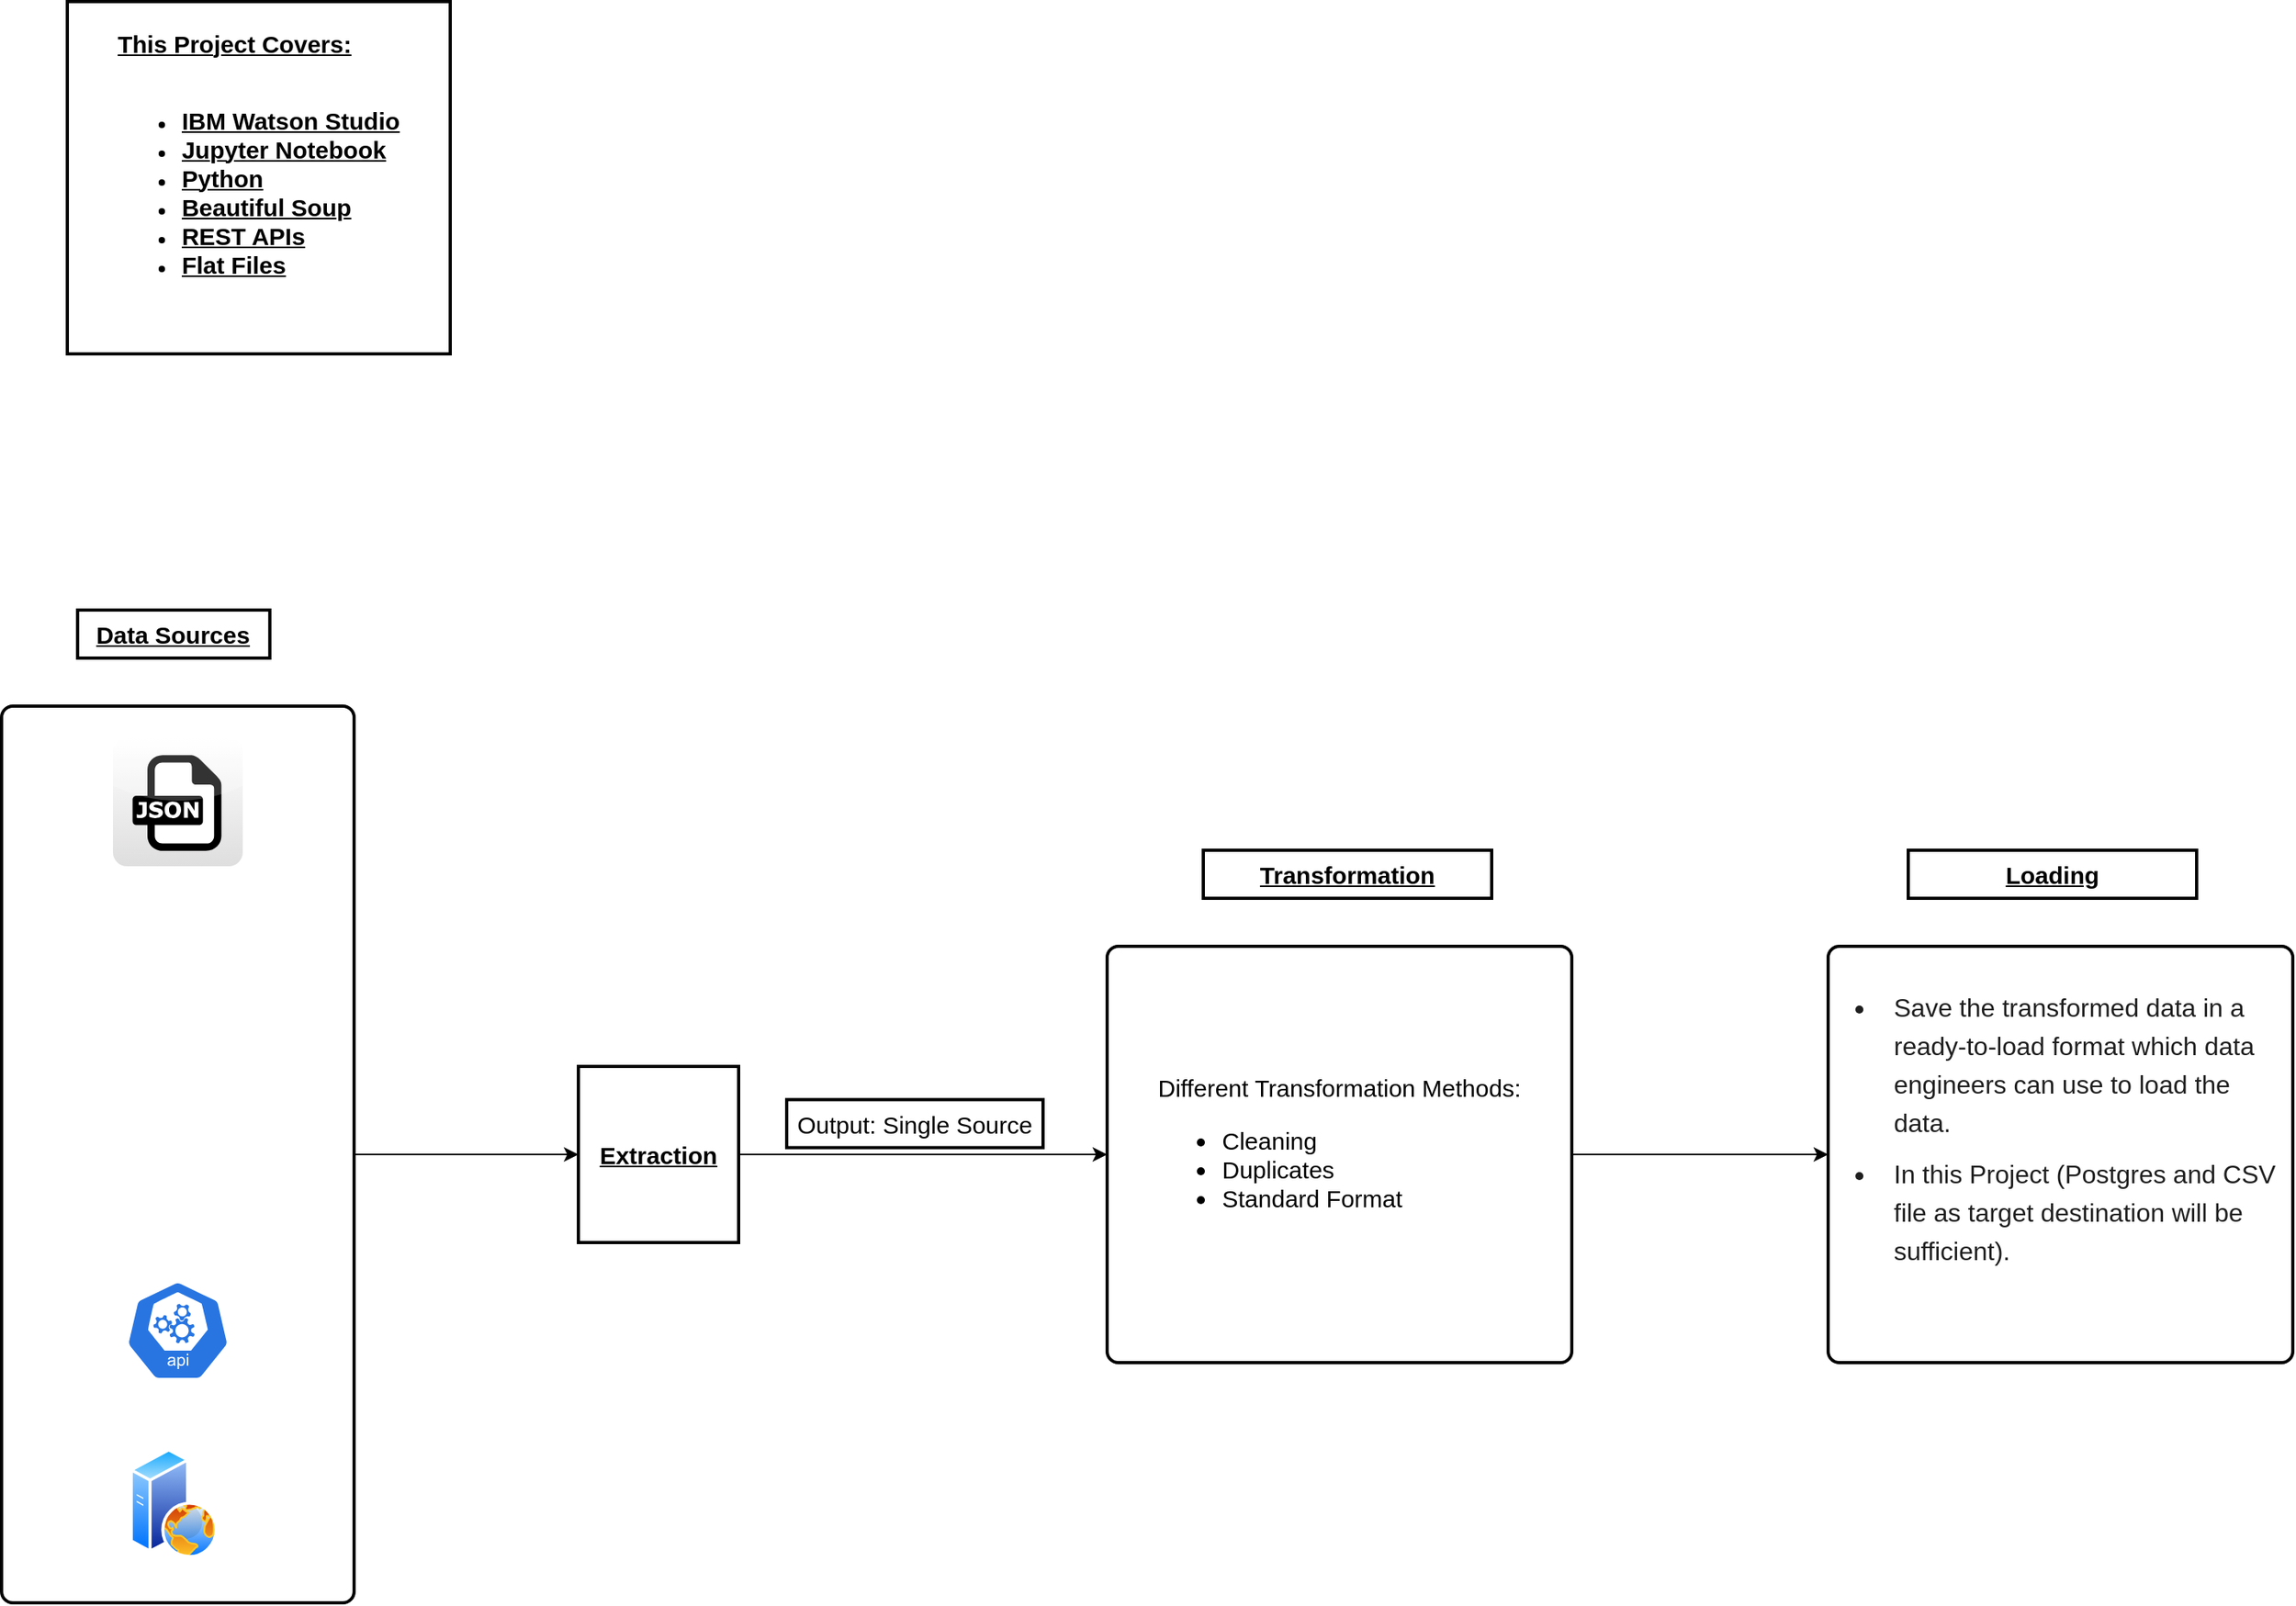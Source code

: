 <mxfile version="20.2.8" type="device"><diagram id="h4p7a0utPRNhT6nUnkYN" name="Page-1"><mxGraphModel dx="850" dy="1687" grid="1" gridSize="10" guides="1" tooltips="1" connect="1" arrows="1" fold="1" page="1" pageScale="1" pageWidth="827" pageHeight="1169" math="0" shadow="0"><root><mxCell id="0"/><mxCell id="1" parent="0"/><mxCell id="mRRkQDgBJ24AUvvJzG6S-17" style="edgeStyle=orthogonalEdgeStyle;rounded=0;orthogonalLoop=1;jettySize=auto;html=1;exitX=1;exitY=0.5;exitDx=0;exitDy=0;fontSize=15;" edge="1" parent="1" source="mRRkQDgBJ24AUvvJzG6S-2" target="mRRkQDgBJ24AUvvJzG6S-12"><mxGeometry relative="1" as="geometry"/></mxCell><mxCell id="mRRkQDgBJ24AUvvJzG6S-2" value="" style="rounded=1;whiteSpace=wrap;html=1;absoluteArcSize=1;arcSize=14;strokeWidth=2;" vertex="1" parent="1"><mxGeometry x="40" y="100" width="220" height="560" as="geometry"/></mxCell><mxCell id="mRRkQDgBJ24AUvvJzG6S-3" value="&lt;b&gt;&lt;font style=&quot;font-size: 15px;&quot;&gt;&lt;u&gt;Data Sources&lt;/u&gt;&lt;/font&gt;&lt;/b&gt;" style="text;html=1;strokeColor=default;fillColor=default;align=center;verticalAlign=middle;whiteSpace=wrap;rounded=0;strokeWidth=2;" vertex="1" parent="1"><mxGeometry x="87.4" y="40" width="120" height="30" as="geometry"/></mxCell><mxCell id="mRRkQDgBJ24AUvvJzG6S-4" value="" style="dashed=0;outlineConnect=0;html=1;align=center;labelPosition=center;verticalLabelPosition=bottom;verticalAlign=top;shape=mxgraph.webicons.json;gradientColor=#DFDEDE;strokeColor=default;strokeWidth=2;fontSize=15;" vertex="1" parent="1"><mxGeometry x="109.5" y="120" width="81" height="80" as="geometry"/></mxCell><mxCell id="mRRkQDgBJ24AUvvJzG6S-5" value="" style="shape=image;html=1;verticalAlign=top;verticalLabelPosition=bottom;labelBackgroundColor=#ffffff;imageAspect=0;aspect=fixed;image=https://cdn1.iconfinder.com/data/icons/bootstrap-vol-3/16/filetype-csv-128.png;strokeColor=default;strokeWidth=2;fontSize=15;fillColor=default;" vertex="1" parent="1"><mxGeometry x="120" y="240" width="60" height="60" as="geometry"/></mxCell><mxCell id="mRRkQDgBJ24AUvvJzG6S-6" value="" style="shape=image;html=1;verticalAlign=top;verticalLabelPosition=bottom;labelBackgroundColor=#ffffff;imageAspect=0;aspect=fixed;image=https://cdn1.iconfinder.com/data/icons/bootstrap-vol-3/16/filetype-xml-128.png;strokeColor=default;strokeWidth=2;fontSize=15;fillColor=default;" vertex="1" parent="1"><mxGeometry x="115.75" y="345.75" width="68.5" height="68.5" as="geometry"/></mxCell><mxCell id="mRRkQDgBJ24AUvvJzG6S-7" value="" style="sketch=0;html=1;dashed=0;whitespace=wrap;fillColor=#2875E2;strokeColor=#ffffff;points=[[0.005,0.63,0],[0.1,0.2,0],[0.9,0.2,0],[0.5,0,0],[0.995,0.63,0],[0.72,0.99,0],[0.5,1,0],[0.28,0.99,0]];shape=mxgraph.kubernetes.icon;prIcon=api;strokeWidth=2;fontSize=15;" vertex="1" parent="1"><mxGeometry x="117.5" y="450" width="65" height="80" as="geometry"/></mxCell><mxCell id="mRRkQDgBJ24AUvvJzG6S-8" value="" style="aspect=fixed;perimeter=ellipsePerimeter;html=1;align=center;shadow=0;dashed=0;spacingTop=3;image;image=img/lib/active_directory/web_server.svg;strokeColor=default;strokeWidth=2;fontSize=15;fillColor=default;" vertex="1" parent="1"><mxGeometry x="120" y="563.5" width="54.8" height="68.5" as="geometry"/></mxCell><mxCell id="mRRkQDgBJ24AUvvJzG6S-21" style="edgeStyle=orthogonalEdgeStyle;rounded=0;orthogonalLoop=1;jettySize=auto;html=1;exitX=1;exitY=0.5;exitDx=0;exitDy=0;entryX=0;entryY=0.5;entryDx=0;entryDy=0;fontSize=15;" edge="1" parent="1" source="mRRkQDgBJ24AUvvJzG6S-9" target="mRRkQDgBJ24AUvvJzG6S-19"><mxGeometry relative="1" as="geometry"/></mxCell><mxCell id="mRRkQDgBJ24AUvvJzG6S-9" value="Different Transformation Methods:&lt;br&gt;&lt;ul&gt;&lt;li style=&quot;text-align: left;&quot;&gt;Cleaning&lt;/li&gt;&lt;li style=&quot;text-align: left;&quot;&gt;Duplicates&lt;/li&gt;&lt;li style=&quot;text-align: left;&quot;&gt;Standard Format&lt;/li&gt;&lt;/ul&gt;" style="rounded=1;whiteSpace=wrap;html=1;absoluteArcSize=1;arcSize=14;strokeWidth=2;strokeColor=default;fontSize=15;fillColor=default;" vertex="1" parent="1"><mxGeometry x="730" y="250" width="290" height="260" as="geometry"/></mxCell><mxCell id="mRRkQDgBJ24AUvvJzG6S-10" value="&lt;b&gt;&lt;font style=&quot;font-size: 15px;&quot;&gt;&lt;u&gt;Transformation&lt;/u&gt;&lt;/font&gt;&lt;/b&gt;" style="text;html=1;strokeColor=default;fillColor=default;align=center;verticalAlign=middle;whiteSpace=wrap;rounded=0;strokeWidth=2;" vertex="1" parent="1"><mxGeometry x="790" y="190" width="180" height="30" as="geometry"/></mxCell><mxCell id="mRRkQDgBJ24AUvvJzG6S-18" style="edgeStyle=orthogonalEdgeStyle;rounded=0;orthogonalLoop=1;jettySize=auto;html=1;entryX=0;entryY=0.5;entryDx=0;entryDy=0;fontSize=15;" edge="1" parent="1" source="mRRkQDgBJ24AUvvJzG6S-12" target="mRRkQDgBJ24AUvvJzG6S-9"><mxGeometry relative="1" as="geometry"/></mxCell><mxCell id="mRRkQDgBJ24AUvvJzG6S-12" value="&lt;b&gt;&lt;font style=&quot;font-size: 15px;&quot;&gt;&lt;u&gt;Extraction&lt;/u&gt;&lt;/font&gt;&lt;/b&gt;" style="text;html=1;strokeColor=default;fillColor=default;align=center;verticalAlign=middle;whiteSpace=wrap;rounded=0;strokeWidth=2;" vertex="1" parent="1"><mxGeometry x="400" y="325" width="100" height="110" as="geometry"/></mxCell><mxCell id="mRRkQDgBJ24AUvvJzG6S-13" value="&lt;div style=&quot;text-align: left;&quot;&gt;&lt;u style=&quot;background-color: initial;&quot;&gt;&lt;span style=&quot;font-size: 15px;&quot;&gt;&lt;b&gt;This Project Covers:&lt;/b&gt;&lt;/span&gt;&lt;/u&gt;&lt;/div&gt;&lt;div style=&quot;text-align: left;&quot;&gt;&lt;u style=&quot;background-color: initial;&quot;&gt;&lt;span style=&quot;font-size: 15px;&quot;&gt;&lt;b&gt;&lt;br&gt;&lt;/b&gt;&lt;/span&gt;&lt;/u&gt;&lt;/div&gt;&lt;div style=&quot;text-align: left;&quot;&gt;&lt;ul&gt;&lt;li&gt;&lt;u style=&quot;background-color: initial;&quot;&gt;&lt;span style=&quot;font-size: 15px;&quot;&gt;&lt;b&gt;IBM Watson Studio&lt;/b&gt;&lt;/span&gt;&lt;/u&gt;&lt;/li&gt;&lt;li&gt;&lt;u style=&quot;background-color: initial;&quot;&gt;&lt;span style=&quot;font-size: 15px;&quot;&gt;&lt;b&gt;Jupyter Notebook&lt;/b&gt;&lt;/span&gt;&lt;/u&gt;&lt;/li&gt;&lt;li&gt;&lt;u style=&quot;background-color: initial;&quot;&gt;&lt;span style=&quot;font-size: 15px;&quot;&gt;&lt;b&gt;Python&lt;/b&gt;&lt;/span&gt;&lt;/u&gt;&lt;/li&gt;&lt;li&gt;&lt;u style=&quot;background-color: initial;&quot;&gt;&lt;span style=&quot;font-size: 15px;&quot;&gt;&lt;b&gt;Beautiful Soup&lt;/b&gt;&lt;/span&gt;&lt;/u&gt;&lt;/li&gt;&lt;li&gt;&lt;u style=&quot;background-color: initial;&quot;&gt;&lt;span style=&quot;font-size: 15px;&quot;&gt;&lt;b&gt;REST APIs&lt;/b&gt;&lt;/span&gt;&lt;/u&gt;&lt;/li&gt;&lt;li&gt;&lt;u style=&quot;background-color: initial;&quot;&gt;&lt;span style=&quot;font-size: 15px;&quot;&gt;&lt;b&gt;Flat Files&lt;/b&gt;&lt;/span&gt;&lt;/u&gt;&lt;/li&gt;&lt;/ul&gt;&lt;/div&gt;&lt;font style=&quot;&quot;&gt;&lt;u style=&quot;&quot;&gt;&lt;span style=&quot;font-size: 15px;&quot;&gt;&lt;b&gt;&lt;br&gt;&lt;/b&gt;&lt;/span&gt;&lt;/u&gt;&lt;/font&gt;" style="text;html=1;strokeColor=default;fillColor=default;align=center;verticalAlign=middle;whiteSpace=wrap;rounded=0;strokeWidth=2;" vertex="1" parent="1"><mxGeometry x="81" y="-340" width="239" height="220" as="geometry"/></mxCell><mxCell id="mRRkQDgBJ24AUvvJzG6S-19" value="&lt;ul style=&quot;box-sizing: border-box; -webkit-font-smoothing: antialiased; margin-bottom: 10px; margin-top: 0px; font-size: 1rem; outline: 0px; line-height: 1.5rem; font-family: &amp;quot;Source Sans Pro&amp;quot;, Arial, sans-serif; padding-left: 32px; margin-left: 0px; color: rgb(31, 31, 31); text-align: start; background-color: rgb(255, 255, 255);&quot;&gt;&lt;li style=&quot;box-sizing: border-box; -webkit-font-smoothing: antialiased; margin-bottom: 8px; padding-left: 8px;&quot;&gt;&lt;p style=&quot;box-sizing: border-box; -webkit-font-smoothing: antialiased; font-size: 1rem; line-height: 1.5rem; margin: 0px; max-width: 100%; letter-spacing: 0px; min-height: 24px;&quot;&gt;Save the transformed data in a ready-to-load format which data engineers can use to load the data.&lt;/p&gt;&lt;/li&gt;&lt;li style=&quot;box-sizing: border-box; -webkit-font-smoothing: antialiased; margin-bottom: 8px; padding-left: 8px;&quot;&gt;&lt;p style=&quot;box-sizing: border-box; -webkit-font-smoothing: antialiased; font-size: 1rem; line-height: 1.5rem; margin: 0px; max-width: 100%; letter-spacing: 0px; min-height: 24px;&quot;&gt;In this Project (Postgres and CSV file as target destination will be sufficient).&lt;/p&gt;&lt;/li&gt;&lt;/ul&gt;&lt;h2 style=&quot;box-sizing: border-box; -webkit-font-smoothing: antialiased; font-family: &amp;quot;Source Sans Pro&amp;quot;, Arial, sans-serif; font-size: 1.25rem; line-height: 1.75rem; margin: 32px 0px 16px; padding: 0px; color: rgb(31, 31, 31); max-width: 100%; letter-spacing: -0.1px; text-align: start; background-color: rgb(255, 255, 255);&quot;&gt;&lt;/h2&gt;" style="rounded=1;whiteSpace=wrap;html=1;absoluteArcSize=1;arcSize=14;strokeWidth=2;strokeColor=default;fontSize=15;fillColor=default;" vertex="1" parent="1"><mxGeometry x="1180" y="250" width="290" height="260" as="geometry"/></mxCell><mxCell id="mRRkQDgBJ24AUvvJzG6S-20" value="&lt;b&gt;&lt;font style=&quot;font-size: 15px;&quot;&gt;&lt;u&gt;Loading&lt;/u&gt;&lt;/font&gt;&lt;/b&gt;" style="text;html=1;strokeColor=default;fillColor=default;align=center;verticalAlign=middle;whiteSpace=wrap;rounded=0;strokeWidth=2;" vertex="1" parent="1"><mxGeometry x="1230" y="190" width="180" height="30" as="geometry"/></mxCell><mxCell id="mRRkQDgBJ24AUvvJzG6S-24" value="&lt;span style=&quot;font-size: 15px;&quot;&gt;Output: Single Source&lt;/span&gt;" style="text;html=1;strokeColor=default;fillColor=default;align=center;verticalAlign=middle;whiteSpace=wrap;rounded=0;strokeWidth=2;" vertex="1" parent="1"><mxGeometry x="530" y="345.75" width="160" height="30" as="geometry"/></mxCell></root></mxGraphModel></diagram></mxfile>